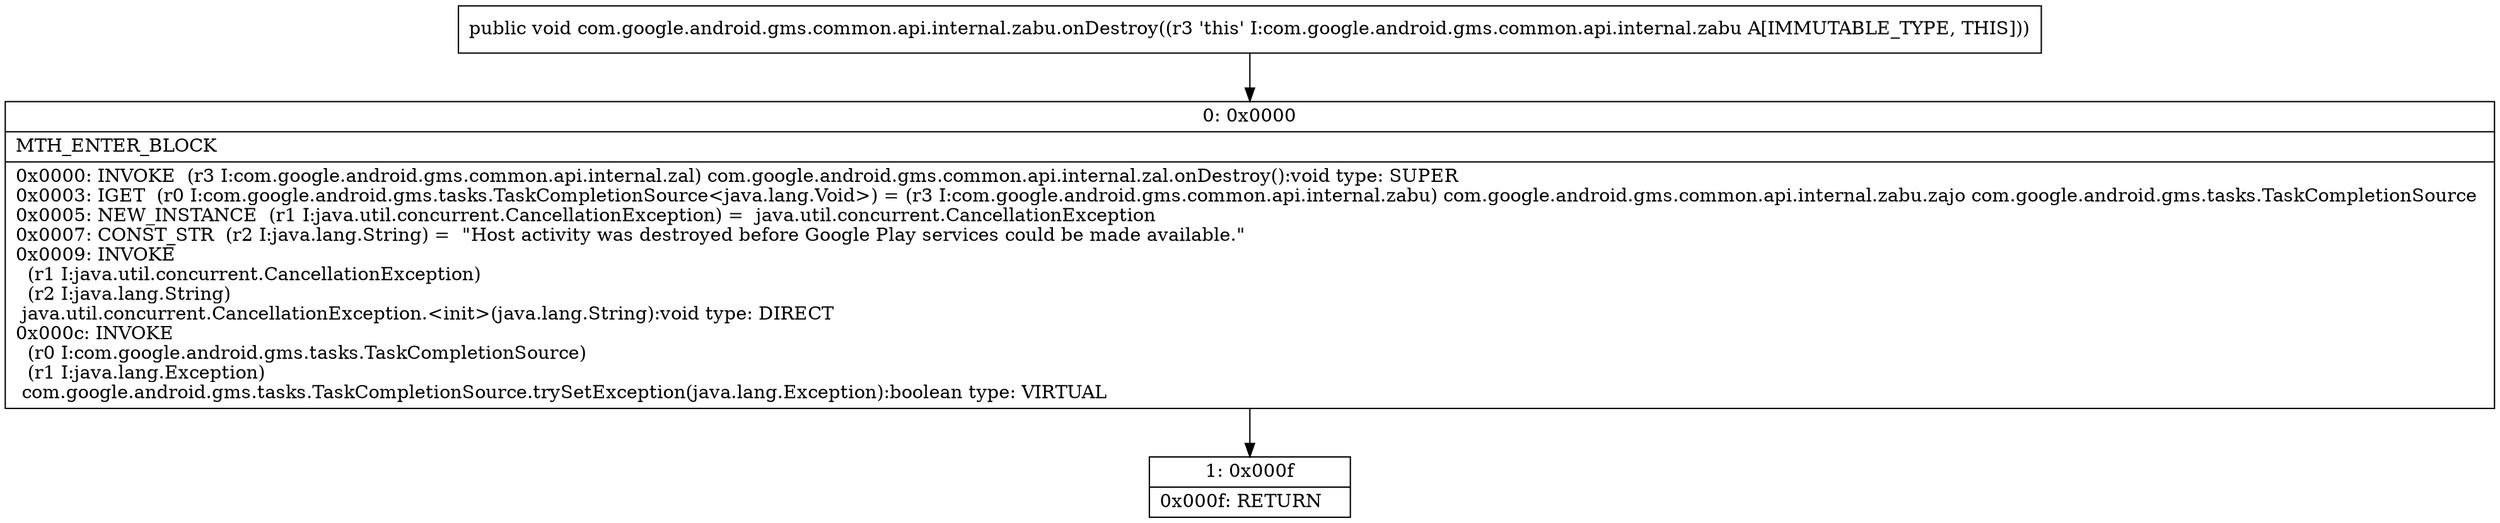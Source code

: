 digraph "CFG forcom.google.android.gms.common.api.internal.zabu.onDestroy()V" {
Node_0 [shape=record,label="{0\:\ 0x0000|MTH_ENTER_BLOCK\l|0x0000: INVOKE  (r3 I:com.google.android.gms.common.api.internal.zal) com.google.android.gms.common.api.internal.zal.onDestroy():void type: SUPER \l0x0003: IGET  (r0 I:com.google.android.gms.tasks.TaskCompletionSource\<java.lang.Void\>) = (r3 I:com.google.android.gms.common.api.internal.zabu) com.google.android.gms.common.api.internal.zabu.zajo com.google.android.gms.tasks.TaskCompletionSource \l0x0005: NEW_INSTANCE  (r1 I:java.util.concurrent.CancellationException) =  java.util.concurrent.CancellationException \l0x0007: CONST_STR  (r2 I:java.lang.String) =  \"Host activity was destroyed before Google Play services could be made available.\" \l0x0009: INVOKE  \l  (r1 I:java.util.concurrent.CancellationException)\l  (r2 I:java.lang.String)\l java.util.concurrent.CancellationException.\<init\>(java.lang.String):void type: DIRECT \l0x000c: INVOKE  \l  (r0 I:com.google.android.gms.tasks.TaskCompletionSource)\l  (r1 I:java.lang.Exception)\l com.google.android.gms.tasks.TaskCompletionSource.trySetException(java.lang.Exception):boolean type: VIRTUAL \l}"];
Node_1 [shape=record,label="{1\:\ 0x000f|0x000f: RETURN   \l}"];
MethodNode[shape=record,label="{public void com.google.android.gms.common.api.internal.zabu.onDestroy((r3 'this' I:com.google.android.gms.common.api.internal.zabu A[IMMUTABLE_TYPE, THIS])) }"];
MethodNode -> Node_0;
Node_0 -> Node_1;
}

